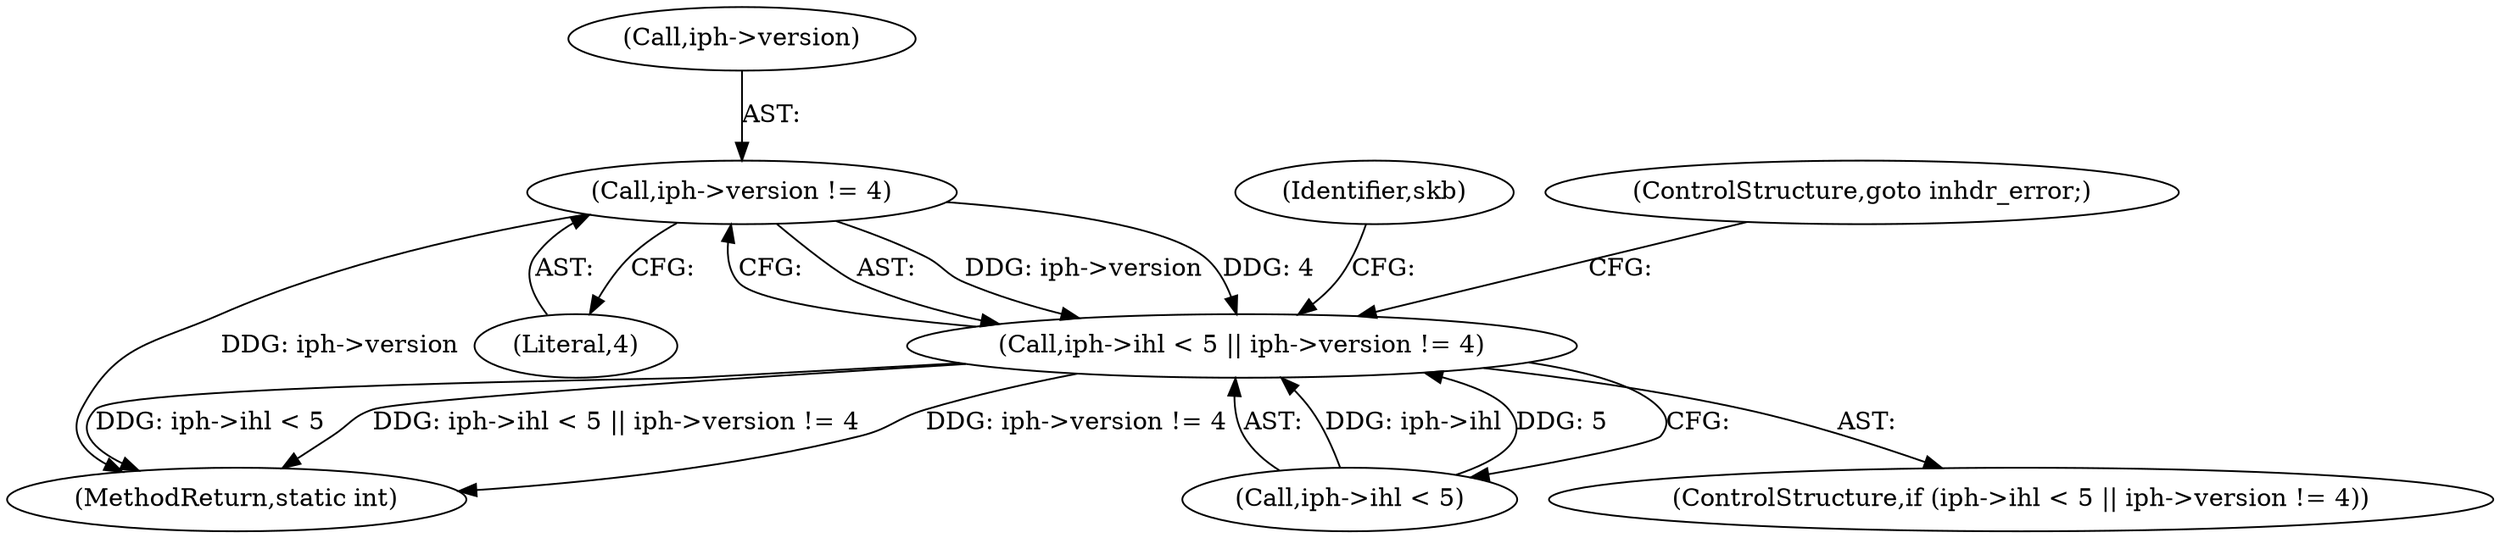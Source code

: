 digraph "0_linux_f8e9881c2aef1e982e5abc25c046820cd0b7cf64@pointer" {
"1000132" [label="(Call,iph->version != 4)"];
"1000126" [label="(Call,iph->ihl < 5 || iph->version != 4)"];
"1000141" [label="(Identifier,skb)"];
"1000132" [label="(Call,iph->version != 4)"];
"1000126" [label="(Call,iph->ihl < 5 || iph->version != 4)"];
"1000133" [label="(Call,iph->version)"];
"1000136" [label="(Literal,4)"];
"1000125" [label="(ControlStructure,if (iph->ihl < 5 || iph->version != 4))"];
"1000266" [label="(MethodReturn,static int)"];
"1000137" [label="(ControlStructure,goto inhdr_error;)"];
"1000127" [label="(Call,iph->ihl < 5)"];
"1000132" -> "1000126"  [label="AST: "];
"1000132" -> "1000136"  [label="CFG: "];
"1000133" -> "1000132"  [label="AST: "];
"1000136" -> "1000132"  [label="AST: "];
"1000126" -> "1000132"  [label="CFG: "];
"1000132" -> "1000266"  [label="DDG: iph->version"];
"1000132" -> "1000126"  [label="DDG: iph->version"];
"1000132" -> "1000126"  [label="DDG: 4"];
"1000126" -> "1000125"  [label="AST: "];
"1000126" -> "1000127"  [label="CFG: "];
"1000127" -> "1000126"  [label="AST: "];
"1000137" -> "1000126"  [label="CFG: "];
"1000141" -> "1000126"  [label="CFG: "];
"1000126" -> "1000266"  [label="DDG: iph->ihl < 5 || iph->version != 4"];
"1000126" -> "1000266"  [label="DDG: iph->version != 4"];
"1000126" -> "1000266"  [label="DDG: iph->ihl < 5"];
"1000127" -> "1000126"  [label="DDG: iph->ihl"];
"1000127" -> "1000126"  [label="DDG: 5"];
}
